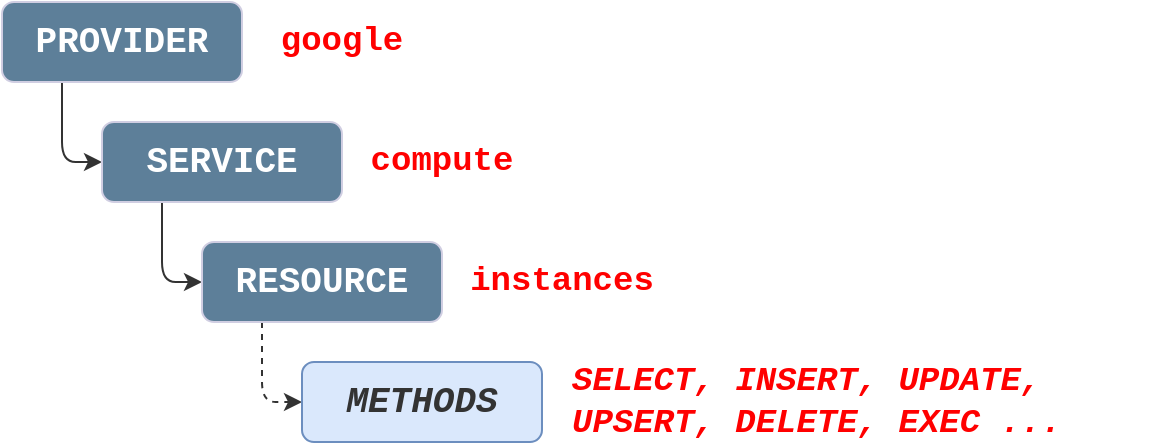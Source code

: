 <mxfile version="14.6.1" type="device"><diagram id="3LtLpVAGAzmVHEwAGGTn" name="Page-1"><mxGraphModel dx="1422" dy="794" grid="1" gridSize="10" guides="1" tooltips="1" connect="1" arrows="1" fold="1" page="1" pageScale="1" pageWidth="1169" pageHeight="827" math="0" shadow="0"><root><mxCell id="0"/><mxCell id="1" parent="0"/><mxCell id="46XttCKCjr7csI3QzUqK-5" style="edgeStyle=orthogonalEdgeStyle;rounded=1;sketch=0;orthogonalLoop=1;jettySize=auto;html=1;exitX=0.25;exitY=1;exitDx=0;exitDy=0;entryX=0;entryY=0.5;entryDx=0;entryDy=0;fontColor=#1A1A1A;strokeColor=#333333;" parent="1" source="46XttCKCjr7csI3QzUqK-1" target="46XttCKCjr7csI3QzUqK-2" edge="1"><mxGeometry relative="1" as="geometry"/></mxCell><mxCell id="46XttCKCjr7csI3QzUqK-1" value="&lt;font color=&quot;#ffffff&quot; face=&quot;Courier New&quot; size=&quot;1&quot;&gt;&lt;b style=&quot;font-size: 18px&quot;&gt;PROVIDER&lt;/b&gt;&lt;/font&gt;" style="rounded=1;whiteSpace=wrap;html=1;fillColor=#5D7F99;strokeColor=#D0CEE2;fontColor=#1A1A1A;" parent="1" vertex="1"><mxGeometry x="40" y="30" width="120" height="40" as="geometry"/></mxCell><mxCell id="46XttCKCjr7csI3QzUqK-6" style="edgeStyle=orthogonalEdgeStyle;rounded=1;sketch=0;orthogonalLoop=1;jettySize=auto;html=1;exitX=0.25;exitY=1;exitDx=0;exitDy=0;entryX=0;entryY=0.5;entryDx=0;entryDy=0;fontColor=#1A1A1A;strokeColor=#333333;" parent="1" source="46XttCKCjr7csI3QzUqK-2" target="46XttCKCjr7csI3QzUqK-3" edge="1"><mxGeometry relative="1" as="geometry"/></mxCell><mxCell id="46XttCKCjr7csI3QzUqK-2" value="&lt;font color=&quot;#ffffff&quot; face=&quot;Courier New&quot; size=&quot;1&quot;&gt;&lt;b style=&quot;font-size: 18px&quot;&gt;SERVICE&lt;/b&gt;&lt;/font&gt;" style="rounded=1;whiteSpace=wrap;html=1;fillColor=#5D7F99;strokeColor=#D0CEE2;fontColor=#1A1A1A;" parent="1" vertex="1"><mxGeometry x="90" y="90" width="120" height="40" as="geometry"/></mxCell><mxCell id="46XttCKCjr7csI3QzUqK-8" style="edgeStyle=orthogonalEdgeStyle;rounded=1;sketch=0;orthogonalLoop=1;jettySize=auto;html=1;exitX=0.25;exitY=1;exitDx=0;exitDy=0;entryX=0;entryY=0.5;entryDx=0;entryDy=0;fontColor=#1A1A1A;strokeColor=#333333;dashed=1;" parent="1" source="46XttCKCjr7csI3QzUqK-3" target="46XttCKCjr7csI3QzUqK-4" edge="1"><mxGeometry relative="1" as="geometry"/></mxCell><mxCell id="46XttCKCjr7csI3QzUqK-3" value="&lt;font color=&quot;#ffffff&quot; face=&quot;Courier New&quot; size=&quot;1&quot;&gt;&lt;b style=&quot;font-size: 18px&quot;&gt;RESOURCE&lt;/b&gt;&lt;/font&gt;" style="rounded=1;whiteSpace=wrap;html=1;fillColor=#5D7F99;strokeColor=#D0CEE2;fontColor=#1A1A1A;" parent="1" vertex="1"><mxGeometry x="140" y="150" width="120" height="40" as="geometry"/></mxCell><mxCell id="46XttCKCjr7csI3QzUqK-4" value="&lt;font face=&quot;Courier New&quot; color=&quot;#333333&quot;&gt;&lt;span style=&quot;font-size: 18px&quot;&gt;&lt;b&gt;&lt;i&gt;METHODS&lt;/i&gt;&lt;/b&gt;&lt;/span&gt;&lt;/font&gt;" style="rounded=1;whiteSpace=wrap;html=1;fillColor=#dae8fc;strokeColor=#6c8ebf;" parent="1" vertex="1"><mxGeometry x="190" y="210" width="120" height="40" as="geometry"/></mxCell><mxCell id="46XttCKCjr7csI3QzUqK-9" value="&lt;font face=&quot;Courier New&quot; style=&quot;font-size: 17px&quot; color=&quot;#ff0000&quot;&gt;&lt;b&gt;google&lt;/b&gt;&lt;/font&gt;" style="text;html=1;strokeColor=none;fillColor=none;align=center;verticalAlign=middle;whiteSpace=wrap;rounded=0;sketch=0;fontColor=#1A1A1A;" parent="1" vertex="1"><mxGeometry x="190" y="40" width="40" height="20" as="geometry"/></mxCell><mxCell id="46XttCKCjr7csI3QzUqK-10" value="&lt;font face=&quot;Courier New&quot; style=&quot;font-size: 17px&quot; color=&quot;#ff0000&quot;&gt;&lt;b&gt;compute&lt;/b&gt;&lt;/font&gt;" style="text;html=1;strokeColor=none;fillColor=none;align=center;verticalAlign=middle;whiteSpace=wrap;rounded=0;sketch=0;fontColor=#1A1A1A;" parent="1" vertex="1"><mxGeometry x="240" y="100" width="40" height="20" as="geometry"/></mxCell><mxCell id="46XttCKCjr7csI3QzUqK-11" value="&lt;font face=&quot;Courier New&quot; size=&quot;1&quot; color=&quot;#ff0000&quot;&gt;&lt;span style=&quot;font-size: 17px&quot;&gt;&lt;b&gt;instances&lt;/b&gt;&lt;/span&gt;&lt;/font&gt;" style="text;html=1;strokeColor=none;fillColor=none;align=center;verticalAlign=middle;whiteSpace=wrap;rounded=0;sketch=0;fontColor=#1A1A1A;" parent="1" vertex="1"><mxGeometry x="300" y="160" width="40" height="20" as="geometry"/></mxCell><mxCell id="46XttCKCjr7csI3QzUqK-12" value="&lt;font face=&quot;Courier New&quot; style=&quot;font-size: 17px&quot; color=&quot;#ff0000&quot;&gt;&lt;b&gt;&lt;i&gt;SELECT, INSERT, UPDATE, UPSERT, DELETE, EXEC ...&lt;/i&gt;&lt;/b&gt;&lt;/font&gt;" style="text;html=1;strokeColor=none;fillColor=none;align=left;verticalAlign=middle;whiteSpace=wrap;rounded=0;sketch=0;fontColor=#1A1A1A;" parent="1" vertex="1"><mxGeometry x="323" y="220" width="290" height="20" as="geometry"/></mxCell></root></mxGraphModel></diagram></mxfile>